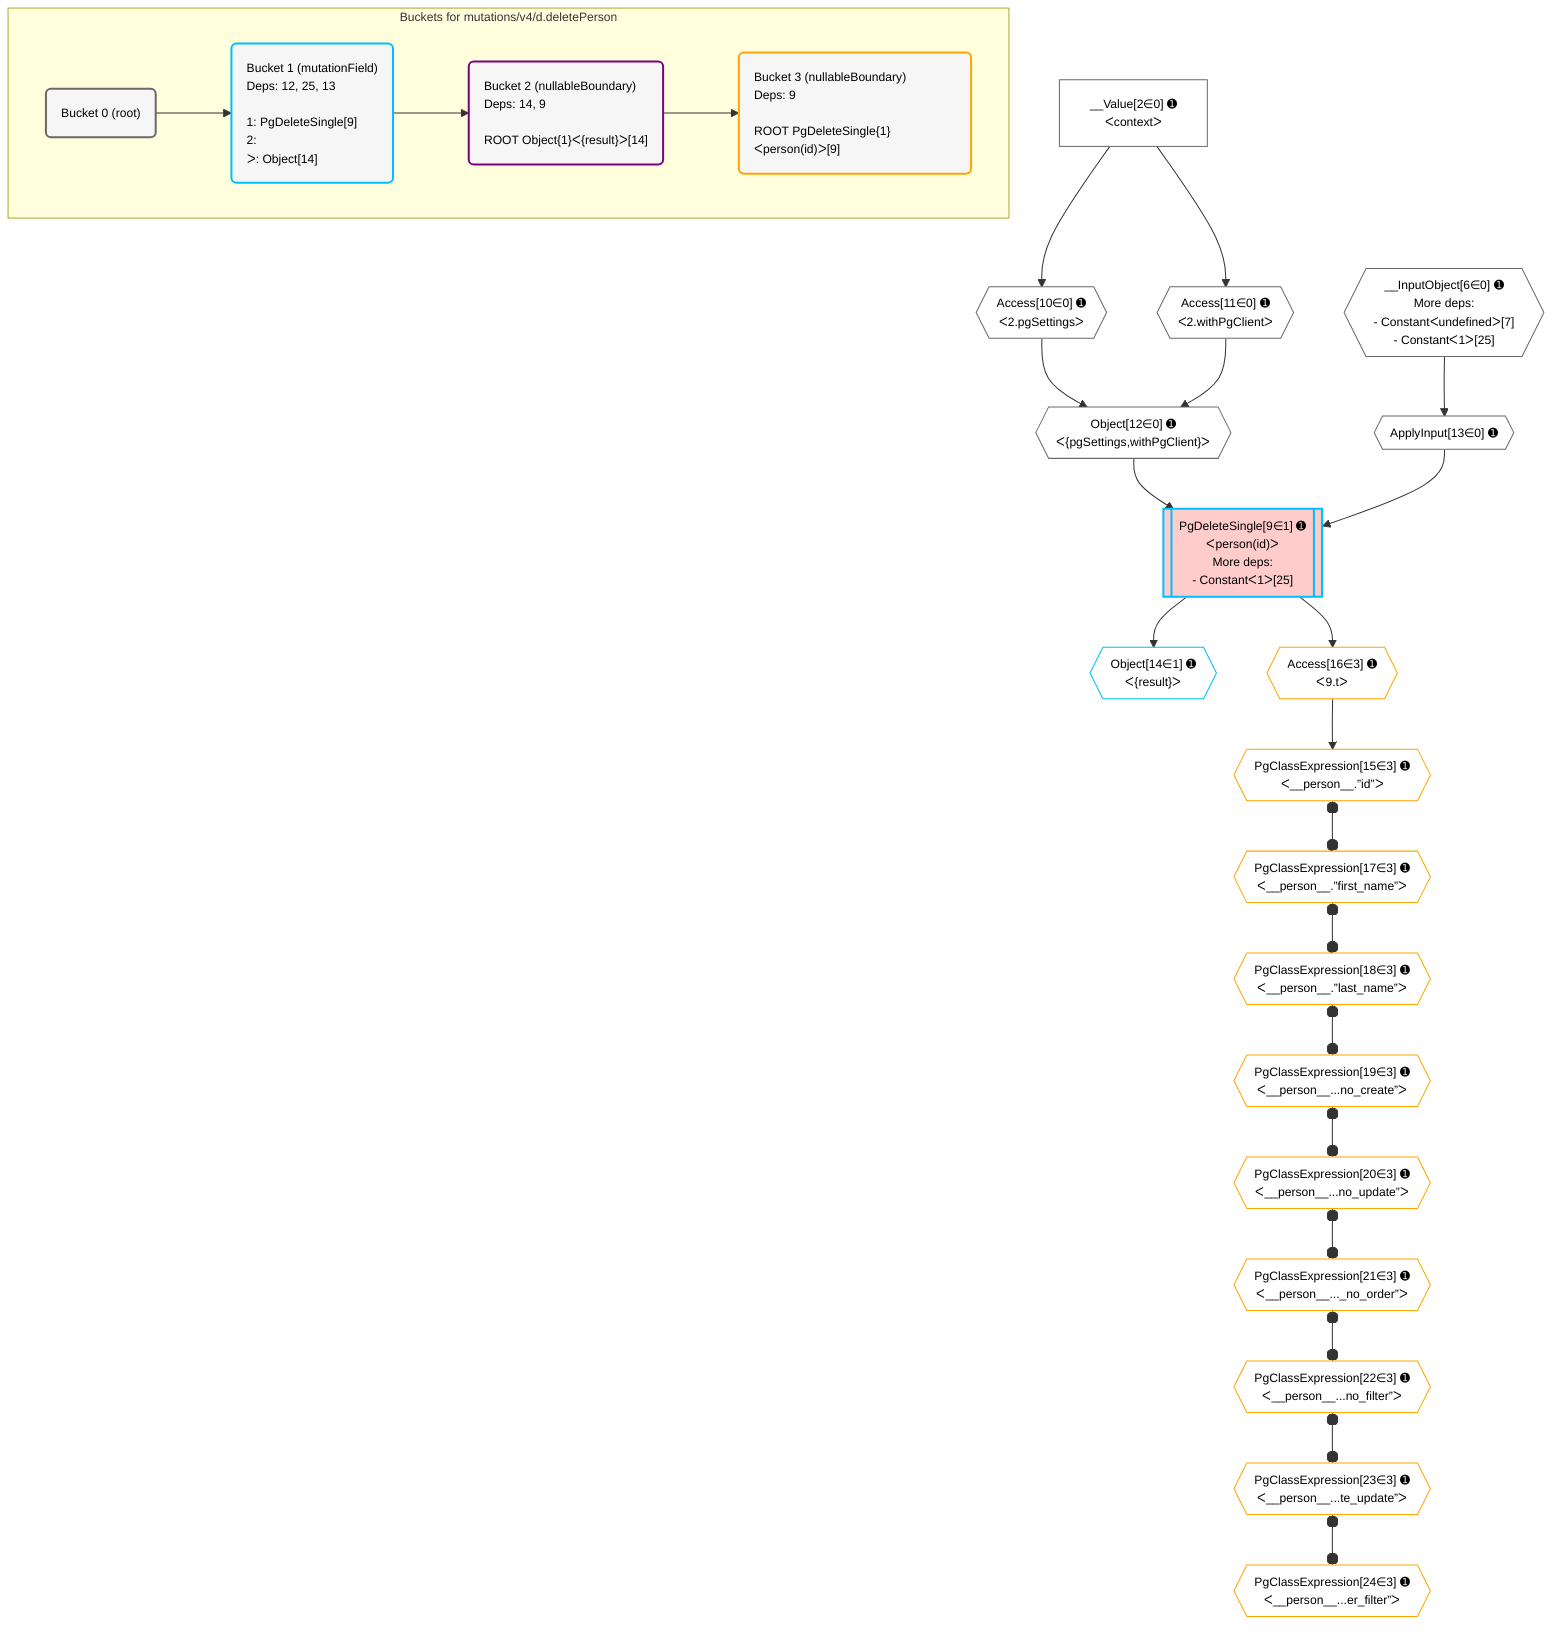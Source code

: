 %%{init: {'themeVariables': { 'fontSize': '12px'}}}%%
graph TD
    classDef path fill:#eee,stroke:#000,color:#000
    classDef plan fill:#fff,stroke-width:1px,color:#000
    classDef itemplan fill:#fff,stroke-width:2px,color:#000
    classDef unbatchedplan fill:#dff,stroke-width:1px,color:#000
    classDef sideeffectplan fill:#fcc,stroke-width:2px,color:#000
    classDef bucket fill:#f6f6f6,color:#000,stroke-width:2px,text-align:left

    subgraph "Buckets for mutations/v4/d.deletePerson"
    Bucket0("Bucket 0 (root)"):::bucket
    Bucket1("Bucket 1 (mutationField)<br />Deps: 12, 25, 13<br /><br />1: PgDeleteSingle[9]<br />2: <br />ᐳ: Object[14]"):::bucket
    Bucket2("Bucket 2 (nullableBoundary)<br />Deps: 14, 9<br /><br />ROOT Object{1}ᐸ{result}ᐳ[14]"):::bucket
    Bucket3("Bucket 3 (nullableBoundary)<br />Deps: 9<br /><br />ROOT PgDeleteSingle{1}ᐸperson(id)ᐳ[9]"):::bucket
    end
    Bucket0 --> Bucket1
    Bucket1 --> Bucket2
    Bucket2 --> Bucket3

    %% plan dependencies
    __InputObject6{{"__InputObject[6∈0] ➊<br />More deps:<br />- Constantᐸundefinedᐳ[7]<br />- Constantᐸ1ᐳ[25]"}}:::plan
    Object12{{"Object[12∈0] ➊<br />ᐸ{pgSettings,withPgClient}ᐳ"}}:::plan
    Access10{{"Access[10∈0] ➊<br />ᐸ2.pgSettingsᐳ"}}:::plan
    Access11{{"Access[11∈0] ➊<br />ᐸ2.withPgClientᐳ"}}:::plan
    Access10 & Access11 --> Object12
    __Value2["__Value[2∈0] ➊<br />ᐸcontextᐳ"]:::plan
    __Value2 --> Access10
    __Value2 --> Access11
    ApplyInput13{{"ApplyInput[13∈0] ➊"}}:::plan
    __InputObject6 --> ApplyInput13
    PgDeleteSingle9[["PgDeleteSingle[9∈1] ➊<br />ᐸperson(id)ᐳ<br />More deps:<br />- Constantᐸ1ᐳ[25]"]]:::sideeffectplan
    Object12 & ApplyInput13 --> PgDeleteSingle9
    Object14{{"Object[14∈1] ➊<br />ᐸ{result}ᐳ"}}:::plan
    PgDeleteSingle9 --> Object14
    PgClassExpression15{{"PgClassExpression[15∈3] ➊<br />ᐸ__person__.”id”ᐳ"}}:::plan
    Access16{{"Access[16∈3] ➊<br />ᐸ9.tᐳ"}}:::plan
    Access16 --> PgClassExpression15
    PgDeleteSingle9 --> Access16
    PgClassExpression17{{"PgClassExpression[17∈3] ➊<br />ᐸ__person__.”first_name”ᐳ"}}:::plan
    PgClassExpression15 o--o PgClassExpression17
    PgClassExpression18{{"PgClassExpression[18∈3] ➊<br />ᐸ__person__.”last_name”ᐳ"}}:::plan
    PgClassExpression17 o--o PgClassExpression18
    PgClassExpression19{{"PgClassExpression[19∈3] ➊<br />ᐸ__person__...no_create”ᐳ"}}:::plan
    PgClassExpression18 o--o PgClassExpression19
    PgClassExpression20{{"PgClassExpression[20∈3] ➊<br />ᐸ__person__...no_update”ᐳ"}}:::plan
    PgClassExpression19 o--o PgClassExpression20
    PgClassExpression21{{"PgClassExpression[21∈3] ➊<br />ᐸ__person__..._no_order”ᐳ"}}:::plan
    PgClassExpression20 o--o PgClassExpression21
    PgClassExpression22{{"PgClassExpression[22∈3] ➊<br />ᐸ__person__...no_filter”ᐳ"}}:::plan
    PgClassExpression21 o--o PgClassExpression22
    PgClassExpression23{{"PgClassExpression[23∈3] ➊<br />ᐸ__person__...te_update”ᐳ"}}:::plan
    PgClassExpression22 o--o PgClassExpression23
    PgClassExpression24{{"PgClassExpression[24∈3] ➊<br />ᐸ__person__...er_filter”ᐳ"}}:::plan
    PgClassExpression23 o--o PgClassExpression24

    %% define steps
    classDef bucket0 stroke:#696969
    class Bucket0,__Value2,__InputObject6,Access10,Access11,Object12,ApplyInput13 bucket0
    classDef bucket1 stroke:#00bfff
    class Bucket1,PgDeleteSingle9,Object14 bucket1
    classDef bucket2 stroke:#7f007f
    class Bucket2 bucket2
    classDef bucket3 stroke:#ffa500
    class Bucket3,PgClassExpression15,Access16,PgClassExpression17,PgClassExpression18,PgClassExpression19,PgClassExpression20,PgClassExpression21,PgClassExpression22,PgClassExpression23,PgClassExpression24 bucket3